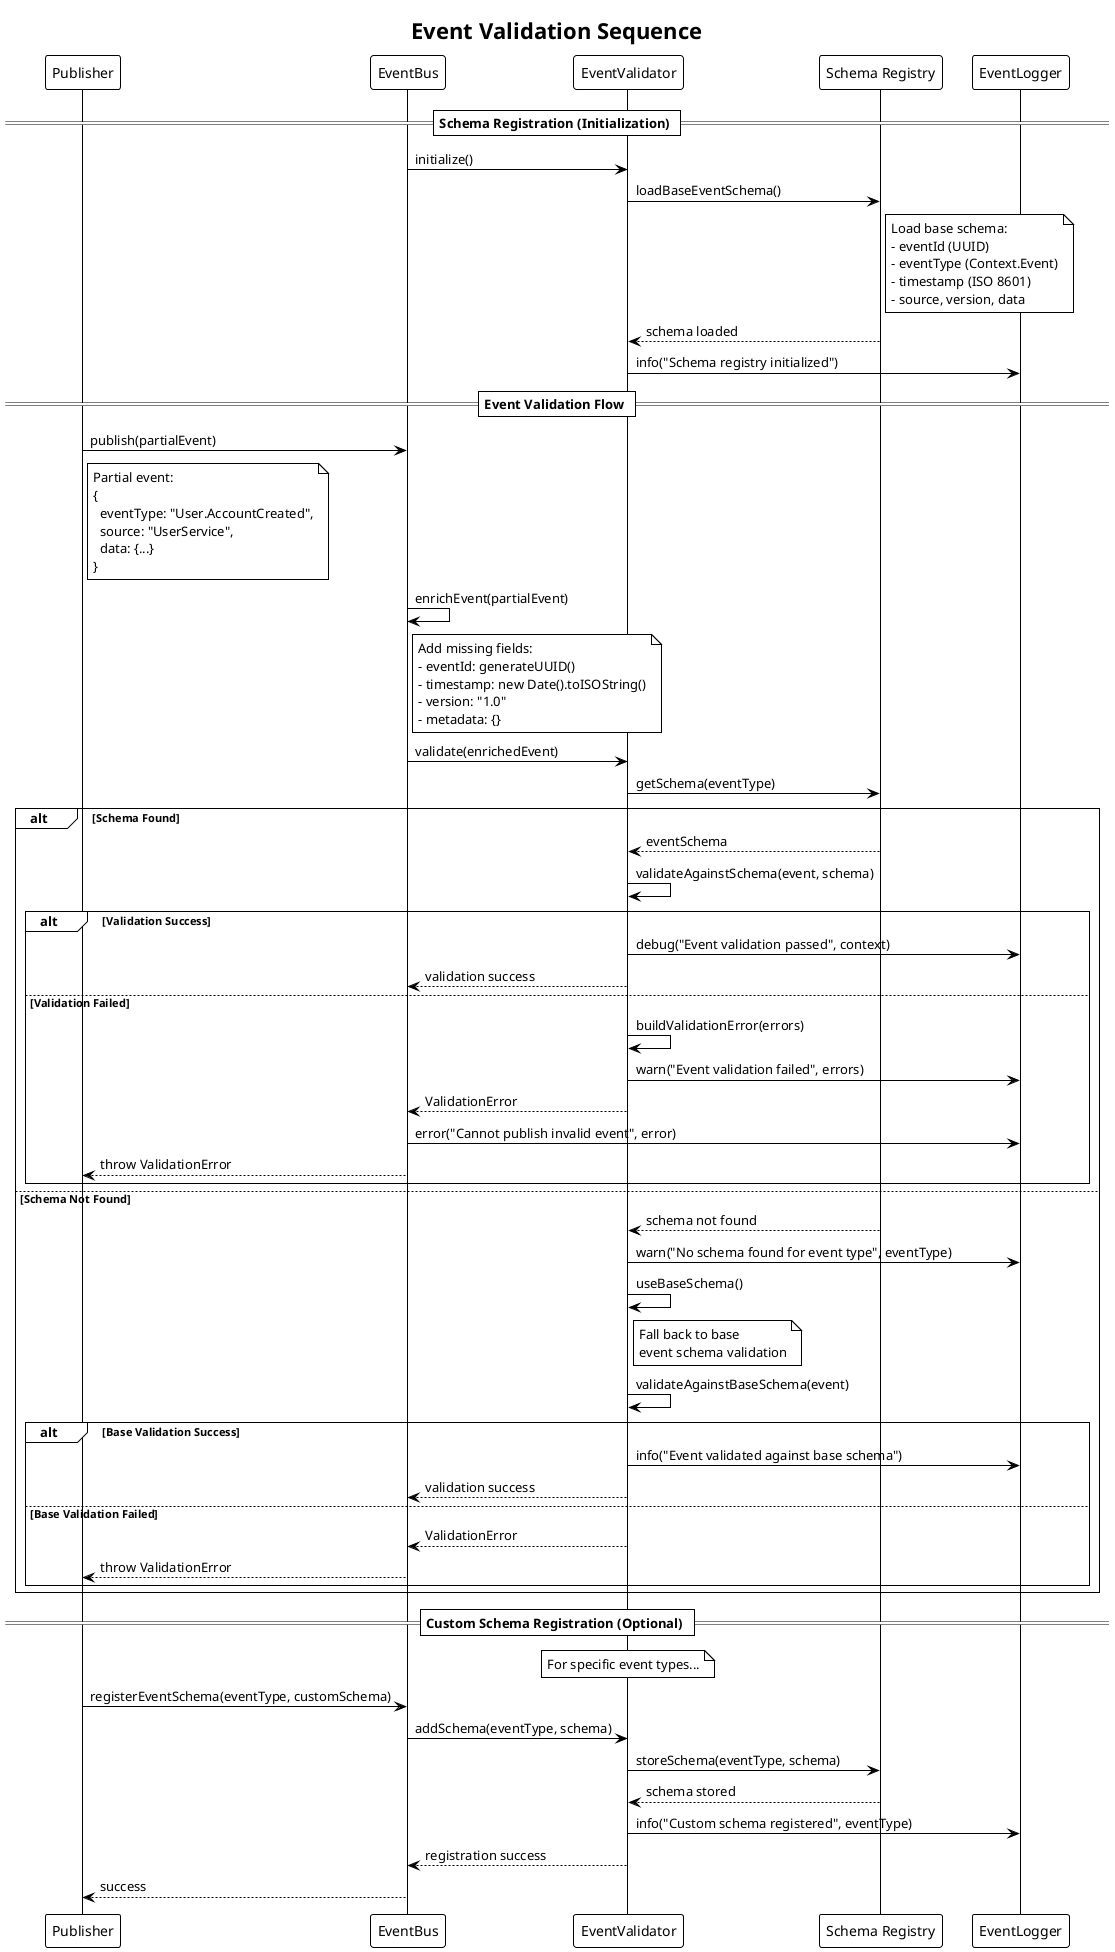 @startuml event-bus-validation-sequence
!theme plain
title Event Validation Sequence

participant "Publisher" as P
participant "EventBus" as EB
participant "EventValidator" as EV
participant "Schema Registry" as SR
participant "EventLogger" as EL

== Schema Registration (Initialization) ==

EB -> EV: initialize()
EV -> SR: loadBaseEventSchema()
note right of SR: Load base schema:\n- eventId (UUID)\n- eventType (Context.Event)\n- timestamp (ISO 8601)\n- source, version, data

SR --> EV: schema loaded
EV -> EL: info("Schema registry initialized")

== Event Validation Flow ==

P -> EB: publish(partialEvent)
note right of P: Partial event:\n{\n  eventType: "User.AccountCreated",\n  source: "UserService",\n  data: {...}\n}

EB -> EB: enrichEvent(partialEvent)
note right of EB: Add missing fields:\n- eventId: generateUUID()\n- timestamp: new Date().toISOString()\n- version: "1.0"\n- metadata: {}

EB -> EV: validate(enrichedEvent)

EV -> SR: getSchema(eventType)
alt Schema Found
    SR --> EV: eventSchema

    EV -> EV: validateAgainstSchema(event, schema)

    alt Validation Success
        EV -> EL: debug("Event validation passed", context)
        EV --> EB: validation success

    else Validation Failed
        EV -> EV: buildValidationError(errors)
        EV -> EL: warn("Event validation failed", errors)
        EV --> EB: ValidationError
        EB -> EL: error("Cannot publish invalid event", error)
        EB --> P: throw ValidationError
    end

else Schema Not Found
    SR --> EV: schema not found
    EV -> EL: warn("No schema found for event type", eventType)
    EV -> EV: useBaseSchema()
    note right of EV: Fall back to base\nevent schema validation

    EV -> EV: validateAgainstBaseSchema(event)
    alt Base Validation Success
        EV -> EL: info("Event validated against base schema")
        EV --> EB: validation success
    else Base Validation Failed
        EV --> EB: ValidationError
        EB --> P: throw ValidationError
    end
end

== Custom Schema Registration (Optional) ==

note over EV: For specific event types...

P -> EB: registerEventSchema(eventType, customSchema)
EB -> EV: addSchema(eventType, schema)
EV -> SR: storeSchema(eventType, schema)
SR --> EV: schema stored
EV -> EL: info("Custom schema registered", eventType)
EV --> EB: registration success
EB --> P: success

@enduml
